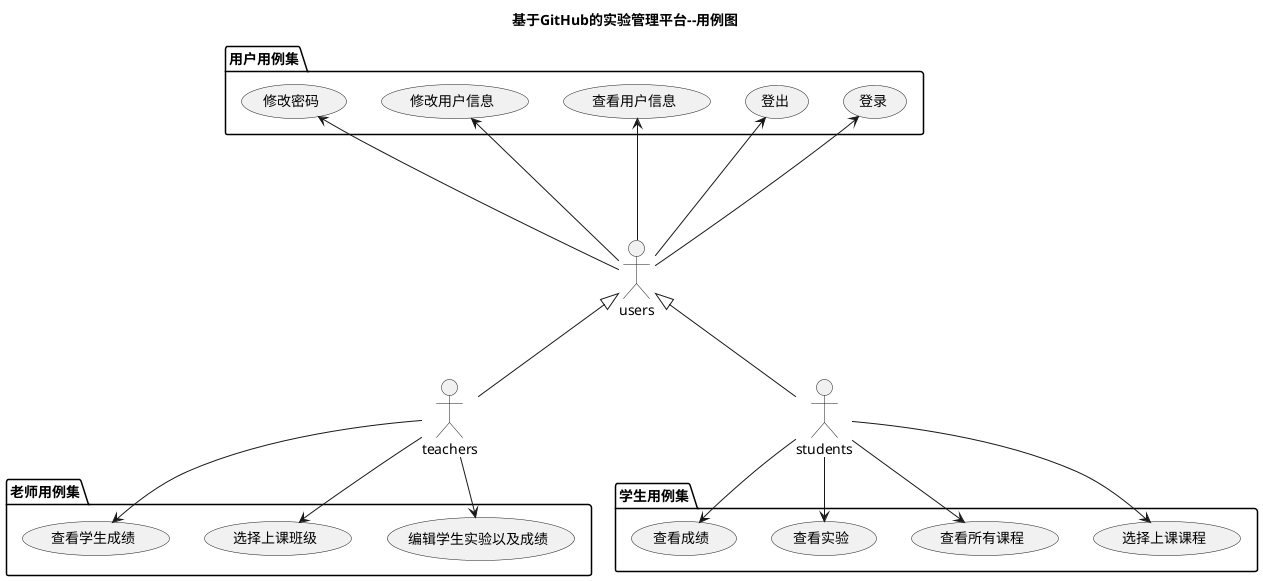@startuml
title 基于GitHub的实验管理平台--用例图
actor teachers
actor students
actor users
users <|-- teachers
users <|-- students

package 用户用例集 {
users --up-> (登录)
users --up-> (登出)
users --up-> (查看用户信息)
users --up-> (修改用户信息)
users --up-> (修改密码)
}
package 老师用例集 {
teachers --> (编辑学生实验以及成绩)
teachers --> (选择上课班级)
teachers --> (查看学生成绩)
}
package 学生用例集 {
students --> (选择上课课程)
students --> (查看所有课程)
students --> (查看实验)
students --> (查看成绩)
}

@enduml